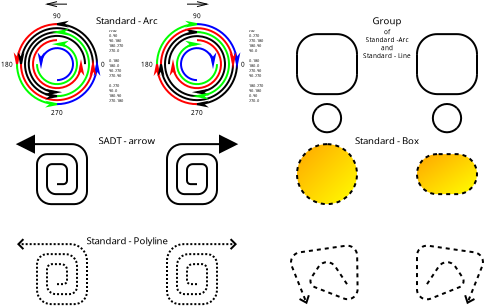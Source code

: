 <?xml version="1.0" encoding="UTF-8"?>
<dia:diagram xmlns:dia="http://www.lysator.liu.se/~alla/dia/">
  <dia:layer name="Arcs" visible="true" connectable="true">
    <dia:object type="Standard - Line" version="0" id="O0">
      <dia:attribute name="obj_pos">
        <dia:point val="3.5,1"/>
      </dia:attribute>
      <dia:attribute name="obj_bb">
        <dia:rectangle val="2.397,0.843;3.525,1.157"/>
      </dia:attribute>
      <dia:attribute name="conn_endpoints">
        <dia:point val="3.5,1"/>
        <dia:point val="2.5,1"/>
      </dia:attribute>
      <dia:attribute name="numcp">
        <dia:int val="1"/>
      </dia:attribute>
      <dia:attribute name="line_width">
        <dia:real val="0.05"/>
      </dia:attribute>
      <dia:attribute name="end_arrow">
        <dia:enum val="1"/>
      </dia:attribute>
      <dia:attribute name="end_arrow_length">
        <dia:real val="0.5"/>
      </dia:attribute>
      <dia:attribute name="end_arrow_width">
        <dia:real val="0.25"/>
      </dia:attribute>
    </dia:object>
    <dia:object type="Standard - Text" version="1" id="O1">
      <dia:attribute name="obj_pos">
        <dia:point val="5.2,4"/>
      </dia:attribute>
      <dia:attribute name="obj_bb">
        <dia:rectangle val="5.2,3.808;5.375,4.192"/>
      </dia:attribute>
      <dia:attribute name="text">
        <dia:composite type="text">
          <dia:attribute name="string">
            <dia:string>#0#</dia:string>
          </dia:attribute>
          <dia:attribute name="font">
            <dia:font family="sans" style="0" name="Helvetica"/>
          </dia:attribute>
          <dia:attribute name="height">
            <dia:real val="0.4"/>
          </dia:attribute>
          <dia:attribute name="pos">
            <dia:point val="5.2,4.128"/>
          </dia:attribute>
          <dia:attribute name="color">
            <dia:color val="#000000ff"/>
          </dia:attribute>
          <dia:attribute name="alignment">
            <dia:enum val="0"/>
          </dia:attribute>
        </dia:composite>
      </dia:attribute>
      <dia:attribute name="valign">
        <dia:enum val="2"/>
      </dia:attribute>
    </dia:object>
    <dia:object type="Standard - Text" version="1" id="O2">
      <dia:attribute name="obj_pos">
        <dia:point val="3,1.8"/>
      </dia:attribute>
      <dia:attribute name="obj_bb">
        <dia:rectangle val="2.825,1.415;3.175,1.8"/>
      </dia:attribute>
      <dia:attribute name="text">
        <dia:composite type="text">
          <dia:attribute name="string">
            <dia:string>#90#</dia:string>
          </dia:attribute>
          <dia:attribute name="font">
            <dia:font family="sans" style="0" name="Helvetica"/>
          </dia:attribute>
          <dia:attribute name="height">
            <dia:real val="0.4"/>
          </dia:attribute>
          <dia:attribute name="pos">
            <dia:point val="3,1.735"/>
          </dia:attribute>
          <dia:attribute name="color">
            <dia:color val="#000000ff"/>
          </dia:attribute>
          <dia:attribute name="alignment">
            <dia:enum val="1"/>
          </dia:attribute>
        </dia:composite>
      </dia:attribute>
      <dia:attribute name="valign">
        <dia:enum val="1"/>
      </dia:attribute>
    </dia:object>
    <dia:object type="Standard - Text" version="1" id="O3">
      <dia:attribute name="obj_pos">
        <dia:point val="0.8,4"/>
      </dia:attribute>
      <dia:attribute name="obj_bb">
        <dia:rectangle val="0.275,3.808;0.8,4.192"/>
      </dia:attribute>
      <dia:attribute name="text">
        <dia:composite type="text">
          <dia:attribute name="string">
            <dia:string>#180#</dia:string>
          </dia:attribute>
          <dia:attribute name="font">
            <dia:font family="sans" style="0" name="Helvetica"/>
          </dia:attribute>
          <dia:attribute name="height">
            <dia:real val="0.4"/>
          </dia:attribute>
          <dia:attribute name="pos">
            <dia:point val="0.8,4.128"/>
          </dia:attribute>
          <dia:attribute name="color">
            <dia:color val="#000000ff"/>
          </dia:attribute>
          <dia:attribute name="alignment">
            <dia:enum val="2"/>
          </dia:attribute>
        </dia:composite>
      </dia:attribute>
      <dia:attribute name="valign">
        <dia:enum val="2"/>
      </dia:attribute>
    </dia:object>
    <dia:object type="Standard - Text" version="1" id="O4">
      <dia:attribute name="obj_pos">
        <dia:point val="3,6.2"/>
      </dia:attribute>
      <dia:attribute name="obj_bb">
        <dia:rectangle val="2.737,6.2;3.263,6.585"/>
      </dia:attribute>
      <dia:attribute name="text">
        <dia:composite type="text">
          <dia:attribute name="string">
            <dia:string>#270#</dia:string>
          </dia:attribute>
          <dia:attribute name="font">
            <dia:font family="sans" style="0" name="Helvetica"/>
          </dia:attribute>
          <dia:attribute name="height">
            <dia:real val="0.4"/>
          </dia:attribute>
          <dia:attribute name="pos">
            <dia:point val="3,6.52"/>
          </dia:attribute>
          <dia:attribute name="color">
            <dia:color val="#000000ff"/>
          </dia:attribute>
          <dia:attribute name="alignment">
            <dia:enum val="1"/>
          </dia:attribute>
        </dia:composite>
      </dia:attribute>
      <dia:attribute name="valign">
        <dia:enum val="0"/>
      </dia:attribute>
    </dia:object>
    <dia:object type="Standard - Line" version="0" id="O5">
      <dia:attribute name="obj_pos">
        <dia:point val="9.5,1"/>
      </dia:attribute>
      <dia:attribute name="obj_bb">
        <dia:rectangle val="9.475,0.843;10.603,1.157"/>
      </dia:attribute>
      <dia:attribute name="conn_endpoints">
        <dia:point val="9.5,1"/>
        <dia:point val="10.5,1"/>
      </dia:attribute>
      <dia:attribute name="numcp">
        <dia:int val="1"/>
      </dia:attribute>
      <dia:attribute name="line_width">
        <dia:real val="0.05"/>
      </dia:attribute>
      <dia:attribute name="end_arrow">
        <dia:enum val="1"/>
      </dia:attribute>
      <dia:attribute name="end_arrow_length">
        <dia:real val="0.5"/>
      </dia:attribute>
      <dia:attribute name="end_arrow_width">
        <dia:real val="0.25"/>
      </dia:attribute>
    </dia:object>
    <dia:object type="Standard - Text" version="1" id="O6">
      <dia:attribute name="obj_pos">
        <dia:point val="12.2,4"/>
      </dia:attribute>
      <dia:attribute name="obj_bb">
        <dia:rectangle val="12.2,3.808;12.375,4.192"/>
      </dia:attribute>
      <dia:attribute name="text">
        <dia:composite type="text">
          <dia:attribute name="string">
            <dia:string>#0#</dia:string>
          </dia:attribute>
          <dia:attribute name="font">
            <dia:font family="sans" style="0" name="Helvetica"/>
          </dia:attribute>
          <dia:attribute name="height">
            <dia:real val="0.4"/>
          </dia:attribute>
          <dia:attribute name="pos">
            <dia:point val="12.2,4.128"/>
          </dia:attribute>
          <dia:attribute name="color">
            <dia:color val="#000000ff"/>
          </dia:attribute>
          <dia:attribute name="alignment">
            <dia:enum val="0"/>
          </dia:attribute>
        </dia:composite>
      </dia:attribute>
      <dia:attribute name="valign">
        <dia:enum val="2"/>
      </dia:attribute>
    </dia:object>
    <dia:object type="Standard - Text" version="1" id="O7">
      <dia:attribute name="obj_pos">
        <dia:point val="10,1.8"/>
      </dia:attribute>
      <dia:attribute name="obj_bb">
        <dia:rectangle val="9.825,1.415;10.175,1.8"/>
      </dia:attribute>
      <dia:attribute name="text">
        <dia:composite type="text">
          <dia:attribute name="string">
            <dia:string>#90#</dia:string>
          </dia:attribute>
          <dia:attribute name="font">
            <dia:font family="sans" style="0" name="Helvetica"/>
          </dia:attribute>
          <dia:attribute name="height">
            <dia:real val="0.4"/>
          </dia:attribute>
          <dia:attribute name="pos">
            <dia:point val="10,1.735"/>
          </dia:attribute>
          <dia:attribute name="color">
            <dia:color val="#000000ff"/>
          </dia:attribute>
          <dia:attribute name="alignment">
            <dia:enum val="1"/>
          </dia:attribute>
        </dia:composite>
      </dia:attribute>
      <dia:attribute name="valign">
        <dia:enum val="1"/>
      </dia:attribute>
    </dia:object>
    <dia:object type="Standard - Text" version="1" id="O8">
      <dia:attribute name="obj_pos">
        <dia:point val="7.8,4"/>
      </dia:attribute>
      <dia:attribute name="obj_bb">
        <dia:rectangle val="7.275,3.808;7.8,4.192"/>
      </dia:attribute>
      <dia:attribute name="text">
        <dia:composite type="text">
          <dia:attribute name="string">
            <dia:string>#180#</dia:string>
          </dia:attribute>
          <dia:attribute name="font">
            <dia:font family="sans" style="0" name="Helvetica"/>
          </dia:attribute>
          <dia:attribute name="height">
            <dia:real val="0.4"/>
          </dia:attribute>
          <dia:attribute name="pos">
            <dia:point val="7.8,4.128"/>
          </dia:attribute>
          <dia:attribute name="color">
            <dia:color val="#000000ff"/>
          </dia:attribute>
          <dia:attribute name="alignment">
            <dia:enum val="2"/>
          </dia:attribute>
        </dia:composite>
      </dia:attribute>
      <dia:attribute name="valign">
        <dia:enum val="2"/>
      </dia:attribute>
    </dia:object>
    <dia:object type="Standard - Text" version="1" id="O9">
      <dia:attribute name="obj_pos">
        <dia:point val="10,6.2"/>
      </dia:attribute>
      <dia:attribute name="obj_bb">
        <dia:rectangle val="9.738,6.2;10.262,6.585"/>
      </dia:attribute>
      <dia:attribute name="text">
        <dia:composite type="text">
          <dia:attribute name="string">
            <dia:string>#270#</dia:string>
          </dia:attribute>
          <dia:attribute name="font">
            <dia:font family="sans" style="0" name="Helvetica"/>
          </dia:attribute>
          <dia:attribute name="height">
            <dia:real val="0.4"/>
          </dia:attribute>
          <dia:attribute name="pos">
            <dia:point val="10,6.52"/>
          </dia:attribute>
          <dia:attribute name="color">
            <dia:color val="#000000ff"/>
          </dia:attribute>
          <dia:attribute name="alignment">
            <dia:enum val="1"/>
          </dia:attribute>
        </dia:composite>
      </dia:attribute>
      <dia:attribute name="valign">
        <dia:enum val="0"/>
      </dia:attribute>
    </dia:object>
    <dia:object type="Standard - Text" version="1" id="O10">
      <dia:attribute name="obj_pos">
        <dia:point val="6.5,8"/>
      </dia:attribute>
      <dia:attribute name="obj_bb">
        <dia:rectangle val="5.075,7.52;7.925,8.1"/>
      </dia:attribute>
      <dia:attribute name="text">
        <dia:composite type="text">
          <dia:attribute name="string">
            <dia:string>#SADT - arrow#</dia:string>
          </dia:attribute>
          <dia:attribute name="font">
            <dia:font family="sans" style="0" name="Helvetica"/>
          </dia:attribute>
          <dia:attribute name="height">
            <dia:real val="0.6"/>
          </dia:attribute>
          <dia:attribute name="pos">
            <dia:point val="6.5,8"/>
          </dia:attribute>
          <dia:attribute name="color">
            <dia:color val="#000000ff"/>
          </dia:attribute>
          <dia:attribute name="alignment">
            <dia:enum val="1"/>
          </dia:attribute>
        </dia:composite>
      </dia:attribute>
      <dia:attribute name="valign">
        <dia:enum val="3"/>
      </dia:attribute>
    </dia:object>
    <dia:object type="Standard - Text" version="1" id="O11">
      <dia:attribute name="obj_pos">
        <dia:point val="6.5,13"/>
      </dia:attribute>
      <dia:attribute name="obj_bb">
        <dia:rectangle val="4.504,12.52;8.496,13.1"/>
      </dia:attribute>
      <dia:attribute name="text">
        <dia:composite type="text">
          <dia:attribute name="string">
            <dia:string>#Standard - Polyline#</dia:string>
          </dia:attribute>
          <dia:attribute name="font">
            <dia:font family="sans" style="0" name="Helvetica"/>
          </dia:attribute>
          <dia:attribute name="height">
            <dia:real val="0.6"/>
          </dia:attribute>
          <dia:attribute name="pos">
            <dia:point val="6.5,13"/>
          </dia:attribute>
          <dia:attribute name="color">
            <dia:color val="#000000ff"/>
          </dia:attribute>
          <dia:attribute name="alignment">
            <dia:enum val="1"/>
          </dia:attribute>
        </dia:composite>
      </dia:attribute>
      <dia:attribute name="valign">
        <dia:enum val="3"/>
      </dia:attribute>
    </dia:object>
    <dia:object type="Standard - Text" version="1" id="O12">
      <dia:attribute name="obj_pos">
        <dia:point val="6.5,2"/>
      </dia:attribute>
      <dia:attribute name="obj_bb">
        <dia:rectangle val="4.97,1.52;8.03,2.1"/>
      </dia:attribute>
      <dia:attribute name="text">
        <dia:composite type="text">
          <dia:attribute name="string">
            <dia:string>#Standard - Arc#</dia:string>
          </dia:attribute>
          <dia:attribute name="font">
            <dia:font family="sans" style="0" name="Helvetica"/>
          </dia:attribute>
          <dia:attribute name="height">
            <dia:real val="0.6"/>
          </dia:attribute>
          <dia:attribute name="pos">
            <dia:point val="6.5,2"/>
          </dia:attribute>
          <dia:attribute name="color">
            <dia:color val="#000000ff"/>
          </dia:attribute>
          <dia:attribute name="alignment">
            <dia:enum val="1"/>
          </dia:attribute>
        </dia:composite>
      </dia:attribute>
      <dia:attribute name="valign">
        <dia:enum val="3"/>
      </dia:attribute>
    </dia:object>
    <dia:object type="Standard - Text" version="1" id="O13">
      <dia:attribute name="obj_pos">
        <dia:point val="19.5,8"/>
      </dia:attribute>
      <dia:attribute name="obj_bb">
        <dia:rectangle val="17.92,7.52;21.08,8.1"/>
      </dia:attribute>
      <dia:attribute name="text">
        <dia:composite type="text">
          <dia:attribute name="string">
            <dia:string>#Standard - Box#</dia:string>
          </dia:attribute>
          <dia:attribute name="font">
            <dia:font family="sans" style="0" name="Helvetica"/>
          </dia:attribute>
          <dia:attribute name="height">
            <dia:real val="0.6"/>
          </dia:attribute>
          <dia:attribute name="pos">
            <dia:point val="19.5,8"/>
          </dia:attribute>
          <dia:attribute name="color">
            <dia:color val="#000000ff"/>
          </dia:attribute>
          <dia:attribute name="alignment">
            <dia:enum val="1"/>
          </dia:attribute>
        </dia:composite>
      </dia:attribute>
      <dia:attribute name="valign">
        <dia:enum val="3"/>
      </dia:attribute>
    </dia:object>
    <dia:object type="Standard - Text" version="1" id="O14">
      <dia:attribute name="obj_pos">
        <dia:point val="5.6,2.4"/>
      </dia:attribute>
      <dia:attribute name="obj_bb">
        <dia:rectangle val="5.6,2.2;6.38,5.942"/>
      </dia:attribute>
      <dia:attribute name="text">
        <dia:composite type="text">
          <dia:attribute name="string">
            <dia:string>#ccw:
0..90
90..180
180..270
270..0

0..180
180..0
90..270
270..90

0..270
90..0
180..90
270..180#</dia:string>
          </dia:attribute>
          <dia:attribute name="font">
            <dia:font family="sans" style="0" name="Helvetica"/>
          </dia:attribute>
          <dia:attribute name="height">
            <dia:real val="0.25"/>
          </dia:attribute>
          <dia:attribute name="pos">
            <dia:point val="5.6,2.4"/>
          </dia:attribute>
          <dia:attribute name="color">
            <dia:color val="#000000ff"/>
          </dia:attribute>
          <dia:attribute name="alignment">
            <dia:enum val="0"/>
          </dia:attribute>
        </dia:composite>
      </dia:attribute>
      <dia:attribute name="valign">
        <dia:enum val="3"/>
      </dia:attribute>
    </dia:object>
    <dia:object type="Standard - Text" version="1" id="O15">
      <dia:attribute name="obj_pos">
        <dia:point val="12.6,2.4"/>
      </dia:attribute>
      <dia:attribute name="obj_bb">
        <dia:rectangle val="12.6,2.2;13.38,5.942"/>
      </dia:attribute>
      <dia:attribute name="text">
        <dia:composite type="text">
          <dia:attribute name="string">
            <dia:string>#cw:
0..270
270..180
180..90
90..0

0..180
180..0
270..90
90..270

180..270
90..180
0..90
270..0#</dia:string>
          </dia:attribute>
          <dia:attribute name="font">
            <dia:font family="sans" style="0" name="Helvetica"/>
          </dia:attribute>
          <dia:attribute name="height">
            <dia:real val="0.25"/>
          </dia:attribute>
          <dia:attribute name="pos">
            <dia:point val="12.6,2.4"/>
          </dia:attribute>
          <dia:attribute name="color">
            <dia:color val="#000000ff"/>
          </dia:attribute>
          <dia:attribute name="alignment">
            <dia:enum val="0"/>
          </dia:attribute>
        </dia:composite>
      </dia:attribute>
      <dia:attribute name="valign">
        <dia:enum val="3"/>
      </dia:attribute>
    </dia:object>
    <dia:object type="Standard - Text" version="1" id="O16">
      <dia:attribute name="obj_pos">
        <dia:point val="19.5,2"/>
      </dia:attribute>
      <dia:attribute name="obj_bb">
        <dia:rectangle val="18.858,1.52;20.142,2.1"/>
      </dia:attribute>
      <dia:attribute name="text">
        <dia:composite type="text">
          <dia:attribute name="string">
            <dia:string>#Group#</dia:string>
          </dia:attribute>
          <dia:attribute name="font">
            <dia:font family="sans" style="0" name="Helvetica"/>
          </dia:attribute>
          <dia:attribute name="height">
            <dia:real val="0.6"/>
          </dia:attribute>
          <dia:attribute name="pos">
            <dia:point val="19.5,2"/>
          </dia:attribute>
          <dia:attribute name="color">
            <dia:color val="#000000ff"/>
          </dia:attribute>
          <dia:attribute name="alignment">
            <dia:enum val="1"/>
          </dia:attribute>
        </dia:composite>
      </dia:attribute>
      <dia:attribute name="valign">
        <dia:enum val="3"/>
      </dia:attribute>
    </dia:object>
    <dia:object type="Standard - Text" version="1" id="O17">
      <dia:attribute name="obj_pos">
        <dia:point val="19.5,2.5"/>
      </dia:attribute>
      <dia:attribute name="obj_bb">
        <dia:rectangle val="18.419,2.18;20.581,3.765"/>
      </dia:attribute>
      <dia:attribute name="text">
        <dia:composite type="text">
          <dia:attribute name="string">
            <dia:string>#of
Standard -Arc
and
Standard - Line#</dia:string>
          </dia:attribute>
          <dia:attribute name="font">
            <dia:font family="sans" style="0" name="Helvetica"/>
          </dia:attribute>
          <dia:attribute name="height">
            <dia:real val="0.4"/>
          </dia:attribute>
          <dia:attribute name="pos">
            <dia:point val="19.5,2.5"/>
          </dia:attribute>
          <dia:attribute name="color">
            <dia:color val="#000000ff"/>
          </dia:attribute>
          <dia:attribute name="alignment">
            <dia:enum val="1"/>
          </dia:attribute>
        </dia:composite>
      </dia:attribute>
      <dia:attribute name="valign">
        <dia:enum val="3"/>
      </dia:attribute>
    </dia:object>
  </dia:layer>
  <dia:layer name="clockwise" visible="true" connectable="true">
    <dia:object type="Standard - Arc" version="0" id="O18">
      <dia:attribute name="obj_pos">
        <dia:point val="12,4"/>
      </dia:attribute>
      <dia:attribute name="obj_bb">
        <dia:rectangle val="9.745,3.929;12.071,6.169"/>
      </dia:attribute>
      <dia:attribute name="conn_endpoints">
        <dia:point val="12,4"/>
        <dia:point val="10,6"/>
      </dia:attribute>
      <dia:attribute name="curve_distance">
        <dia:real val="-0.586"/>
      </dia:attribute>
      <dia:attribute name="end_arrow">
        <dia:enum val="22"/>
      </dia:attribute>
      <dia:attribute name="end_arrow_length">
        <dia:real val="0.4"/>
      </dia:attribute>
      <dia:attribute name="end_arrow_width">
        <dia:real val="0.16"/>
      </dia:attribute>
    </dia:object>
    <dia:object type="Standard - Arc" version="0" id="O19">
      <dia:attribute name="obj_pos">
        <dia:point val="10,6"/>
      </dia:attribute>
      <dia:attribute name="obj_bb">
        <dia:rectangle val="7.831,3.745;10.071,6.071"/>
      </dia:attribute>
      <dia:attribute name="conn_endpoints">
        <dia:point val="10,6"/>
        <dia:point val="8,4"/>
      </dia:attribute>
      <dia:attribute name="arc_color">
        <dia:color val="#ff0000ff"/>
      </dia:attribute>
      <dia:attribute name="curve_distance">
        <dia:real val="-0.586"/>
      </dia:attribute>
      <dia:attribute name="end_arrow">
        <dia:enum val="22"/>
      </dia:attribute>
      <dia:attribute name="end_arrow_length">
        <dia:real val="0.4"/>
      </dia:attribute>
      <dia:attribute name="end_arrow_width">
        <dia:real val="0.16"/>
      </dia:attribute>
    </dia:object>
    <dia:object type="Standard - Arc" version="0" id="O20">
      <dia:attribute name="obj_pos">
        <dia:point val="8,4"/>
      </dia:attribute>
      <dia:attribute name="obj_bb">
        <dia:rectangle val="7.929,1.831;10.255,4.071"/>
      </dia:attribute>
      <dia:attribute name="conn_endpoints">
        <dia:point val="8,4"/>
        <dia:point val="10,2"/>
      </dia:attribute>
      <dia:attribute name="arc_color">
        <dia:color val="#00ff00ff"/>
      </dia:attribute>
      <dia:attribute name="curve_distance">
        <dia:real val="-0.586"/>
      </dia:attribute>
      <dia:attribute name="end_arrow">
        <dia:enum val="22"/>
      </dia:attribute>
      <dia:attribute name="end_arrow_length">
        <dia:real val="0.4"/>
      </dia:attribute>
      <dia:attribute name="end_arrow_width">
        <dia:real val="0.16"/>
      </dia:attribute>
    </dia:object>
    <dia:object type="Standard - Arc" version="0" id="O21">
      <dia:attribute name="obj_pos">
        <dia:point val="10,2"/>
      </dia:attribute>
      <dia:attribute name="obj_bb">
        <dia:rectangle val="9.929,1.929;12.169,4.255"/>
      </dia:attribute>
      <dia:attribute name="conn_endpoints">
        <dia:point val="10,2"/>
        <dia:point val="12,4"/>
      </dia:attribute>
      <dia:attribute name="arc_color">
        <dia:color val="#0000ffff"/>
      </dia:attribute>
      <dia:attribute name="curve_distance">
        <dia:real val="-0.586"/>
      </dia:attribute>
      <dia:attribute name="end_arrow">
        <dia:enum val="22"/>
      </dia:attribute>
      <dia:attribute name="end_arrow_length">
        <dia:real val="0.4"/>
      </dia:attribute>
      <dia:attribute name="end_arrow_width">
        <dia:real val="0.16"/>
      </dia:attribute>
    </dia:object>
    <dia:object type="Standard - Arc" version="0" id="O22">
      <dia:attribute name="obj_pos">
        <dia:point val="11.8,4"/>
      </dia:attribute>
      <dia:attribute name="obj_bb">
        <dia:rectangle val="8.031,3.745;11.85,5.85"/>
      </dia:attribute>
      <dia:attribute name="conn_endpoints">
        <dia:point val="11.8,4"/>
        <dia:point val="8.2,4"/>
      </dia:attribute>
      <dia:attribute name="curve_distance">
        <dia:real val="-1.8"/>
      </dia:attribute>
      <dia:attribute name="end_arrow">
        <dia:enum val="22"/>
      </dia:attribute>
      <dia:attribute name="end_arrow_length">
        <dia:real val="0.4"/>
      </dia:attribute>
      <dia:attribute name="end_arrow_width">
        <dia:real val="0.16"/>
      </dia:attribute>
    </dia:object>
    <dia:object type="Standard - Arc" version="0" id="O23">
      <dia:attribute name="obj_pos">
        <dia:point val="10,5.6"/>
      </dia:attribute>
      <dia:attribute name="obj_bb">
        <dia:rectangle val="8.35,2.231;10.255,5.65"/>
      </dia:attribute>
      <dia:attribute name="conn_endpoints">
        <dia:point val="10,5.6"/>
        <dia:point val="10,2.4"/>
      </dia:attribute>
      <dia:attribute name="curve_distance">
        <dia:real val="-1.6"/>
      </dia:attribute>
      <dia:attribute name="end_arrow">
        <dia:enum val="22"/>
      </dia:attribute>
      <dia:attribute name="end_arrow_length">
        <dia:real val="0.4"/>
      </dia:attribute>
      <dia:attribute name="end_arrow_width">
        <dia:real val="0.16"/>
      </dia:attribute>
    </dia:object>
    <dia:object type="Standard - Arc" version="0" id="O24">
      <dia:attribute name="obj_pos">
        <dia:point val="8.6,4"/>
      </dia:attribute>
      <dia:attribute name="obj_bb">
        <dia:rectangle val="8.529,2.55;11.45,5.569"/>
      </dia:attribute>
      <dia:attribute name="conn_endpoints">
        <dia:point val="8.6,4"/>
        <dia:point val="10,5.4"/>
      </dia:attribute>
      <dia:attribute name="curve_distance">
        <dia:real val="-2.39"/>
      </dia:attribute>
      <dia:attribute name="end_arrow">
        <dia:enum val="22"/>
      </dia:attribute>
      <dia:attribute name="end_arrow_length">
        <dia:real val="0.4"/>
      </dia:attribute>
      <dia:attribute name="end_arrow_width">
        <dia:real val="0.16"/>
      </dia:attribute>
    </dia:object>
    <dia:object type="Standard - Arc" version="0" id="O25">
      <dia:attribute name="obj_pos">
        <dia:point val="10,2.8"/>
      </dia:attribute>
      <dia:attribute name="obj_bb">
        <dia:rectangle val="8.631,2.729;11.25,5.25"/>
      </dia:attribute>
      <dia:attribute name="conn_endpoints">
        <dia:point val="10,2.8"/>
        <dia:point val="8.8,4"/>
      </dia:attribute>
      <dia:attribute name="arc_color">
        <dia:color val="#ff0000ff"/>
      </dia:attribute>
      <dia:attribute name="curve_distance">
        <dia:real val="-2.049"/>
      </dia:attribute>
      <dia:attribute name="end_arrow">
        <dia:enum val="22"/>
      </dia:attribute>
      <dia:attribute name="end_arrow_length">
        <dia:real val="0.4"/>
      </dia:attribute>
      <dia:attribute name="end_arrow_width">
        <dia:real val="0.16"/>
      </dia:attribute>
    </dia:object>
    <dia:object type="Standard - Arc" version="0" id="O26">
      <dia:attribute name="obj_pos">
        <dia:point val="10,2.4"/>
      </dia:attribute>
      <dia:attribute name="obj_bb">
        <dia:rectangle val="9.745,2.35;11.65,5.769"/>
      </dia:attribute>
      <dia:attribute name="conn_endpoints">
        <dia:point val="10,2.4"/>
        <dia:point val="10,5.6"/>
      </dia:attribute>
      <dia:attribute name="arc_color">
        <dia:color val="#00ff00ff"/>
      </dia:attribute>
      <dia:attribute name="curve_distance">
        <dia:real val="-1.6"/>
      </dia:attribute>
      <dia:attribute name="end_arrow">
        <dia:enum val="22"/>
      </dia:attribute>
      <dia:attribute name="end_arrow_length">
        <dia:real val="0.4"/>
      </dia:attribute>
      <dia:attribute name="end_arrow_width">
        <dia:real val="0.16"/>
      </dia:attribute>
    </dia:object>
    <dia:object type="Standard - Arc" version="0" id="O27">
      <dia:attribute name="obj_pos">
        <dia:point val="8.2,4"/>
      </dia:attribute>
      <dia:attribute name="obj_bb">
        <dia:rectangle val="8.15,2.15;11.969,4.255"/>
      </dia:attribute>
      <dia:attribute name="conn_endpoints">
        <dia:point val="8.2,4"/>
        <dia:point val="11.8,4"/>
      </dia:attribute>
      <dia:attribute name="arc_color">
        <dia:color val="#ff0000ff"/>
      </dia:attribute>
      <dia:attribute name="curve_distance">
        <dia:real val="-1.8"/>
      </dia:attribute>
      <dia:attribute name="end_arrow">
        <dia:enum val="22"/>
      </dia:attribute>
      <dia:attribute name="end_arrow_length">
        <dia:real val="0.4"/>
      </dia:attribute>
      <dia:attribute name="end_arrow_width">
        <dia:real val="0.16"/>
      </dia:attribute>
    </dia:object>
    <dia:object type="Standard - Arc" version="0" id="O28">
      <dia:attribute name="obj_pos">
        <dia:point val="11,4"/>
      </dia:attribute>
      <dia:attribute name="obj_bb">
        <dia:rectangle val="8.95,2.831;11.071,5.05"/>
      </dia:attribute>
      <dia:attribute name="conn_endpoints">
        <dia:point val="11,4"/>
        <dia:point val="10,3"/>
      </dia:attribute>
      <dia:attribute name="arc_color">
        <dia:color val="#00ff00ff"/>
      </dia:attribute>
      <dia:attribute name="curve_distance">
        <dia:real val="-1.707"/>
      </dia:attribute>
      <dia:attribute name="end_arrow">
        <dia:enum val="22"/>
      </dia:attribute>
      <dia:attribute name="end_arrow_length">
        <dia:real val="0.4"/>
      </dia:attribute>
      <dia:attribute name="end_arrow_width">
        <dia:real val="0.16"/>
      </dia:attribute>
    </dia:object>
    <dia:object type="Standard - Arc" version="0" id="O29">
      <dia:attribute name="obj_pos">
        <dia:point val="10,4.8"/>
      </dia:attribute>
      <dia:attribute name="obj_bb">
        <dia:rectangle val="9.15,3.15;10.969,4.871"/>
      </dia:attribute>
      <dia:attribute name="conn_endpoints">
        <dia:point val="10,4.8"/>
        <dia:point val="10.8,4"/>
      </dia:attribute>
      <dia:attribute name="arc_color">
        <dia:color val="#0000ffff"/>
      </dia:attribute>
      <dia:attribute name="curve_distance">
        <dia:real val="-1.366"/>
      </dia:attribute>
      <dia:attribute name="end_arrow">
        <dia:enum val="22"/>
      </dia:attribute>
      <dia:attribute name="end_arrow_length">
        <dia:real val="0.4"/>
      </dia:attribute>
      <dia:attribute name="end_arrow_width">
        <dia:real val="0.16"/>
      </dia:attribute>
    </dia:object>
    <dia:object type="SADT - arrow" version="1" id="O30">
      <dia:attribute name="obj_pos">
        <dia:point val="10,10"/>
      </dia:attribute>
      <dia:attribute name="obj_bb">
        <dia:rectangle val="8.45,7.6;12.8,11.05"/>
      </dia:attribute>
      <dia:attribute name="meta">
        <dia:composite type="dict"/>
      </dia:attribute>
      <dia:attribute name="orth_points">
        <dia:point val="10,10"/>
        <dia:point val="9.5,10"/>
        <dia:point val="9.5,9"/>
        <dia:point val="10.5,9"/>
        <dia:point val="10.5,10.5"/>
        <dia:point val="9,10.5"/>
        <dia:point val="9,8.5"/>
        <dia:point val="11,8.5"/>
        <dia:point val="11,11"/>
        <dia:point val="8.5,11"/>
        <dia:point val="8.5,8"/>
        <dia:point val="12,8"/>
      </dia:attribute>
      <dia:attribute name="orth_orient">
        <dia:enum val="0"/>
        <dia:enum val="1"/>
        <dia:enum val="0"/>
        <dia:enum val="1"/>
        <dia:enum val="0"/>
        <dia:enum val="1"/>
        <dia:enum val="0"/>
        <dia:enum val="1"/>
        <dia:enum val="0"/>
        <dia:enum val="1"/>
        <dia:enum val="0"/>
      </dia:attribute>
      <dia:attribute name="orth_autoroute">
        <dia:boolean val="false"/>
      </dia:attribute>
      <dia:attribute name="arrow_style">
        <dia:enum val="0"/>
      </dia:attribute>
      <dia:attribute name="autogray">
        <dia:boolean val="true"/>
      </dia:attribute>
      <dia:attribute name="line_colour">
        <dia:color val="#000000ff"/>
      </dia:attribute>
    </dia:object>
    <dia:object type="Standard - PolyLine" version="0" id="O31">
      <dia:attribute name="obj_pos">
        <dia:point val="10,15"/>
      </dia:attribute>
      <dia:attribute name="obj_bb">
        <dia:rectangle val="8.45,12.629;12.05,16.05"/>
      </dia:attribute>
      <dia:attribute name="poly_points">
        <dia:point val="10,15"/>
        <dia:point val="9.5,15"/>
        <dia:point val="9.5,14"/>
        <dia:point val="10.5,14"/>
        <dia:point val="10.5,15.5"/>
        <dia:point val="9,15.5"/>
        <dia:point val="9,13.5"/>
        <dia:point val="11,13.5"/>
        <dia:point val="11,16"/>
        <dia:point val="8.5,16"/>
        <dia:point val="8.5,13"/>
        <dia:point val="12,13"/>
      </dia:attribute>
      <dia:attribute name="line_style">
        <dia:enum val="4"/>
      </dia:attribute>
      <dia:attribute name="dashlength">
        <dia:real val="1.0"/>
      </dia:attribute>
      <dia:attribute name="end_arrow">
        <dia:enum val="1"/>
      </dia:attribute>
      <dia:attribute name="end_arrow_length">
        <dia:real val="0.25"/>
      </dia:attribute>
      <dia:attribute name="end_arrow_width">
        <dia:real val="0.5"/>
      </dia:attribute>
      <dia:attribute name="corner_radius">
        <dia:real val="1"/>
      </dia:attribute>
    </dia:object>
    <dia:object type="Standard - PolyLine" version="0" id="O32">
      <dia:attribute name="obj_pos">
        <dia:point val="21.5,15"/>
      </dia:attribute>
      <dia:attribute name="obj_bb">
        <dia:rectangle val="20.95,12.942;24.57,16.074"/>
      </dia:attribute>
      <dia:attribute name="poly_points">
        <dia:point val="21.5,15"/>
        <dia:point val="22.5,13.5"/>
        <dia:point val="23.5,15"/>
        <dia:point val="21,16"/>
        <dia:point val="21,13"/>
        <dia:point val="24.5,13.5"/>
        <dia:point val="23.5,16"/>
      </dia:attribute>
      <dia:attribute name="line_style">
        <dia:enum val="1"/>
      </dia:attribute>
      <dia:attribute name="dashlength">
        <dia:real val="0.2"/>
      </dia:attribute>
      <dia:attribute name="end_arrow">
        <dia:enum val="1"/>
      </dia:attribute>
      <dia:attribute name="end_arrow_length">
        <dia:real val="0.3"/>
      </dia:attribute>
      <dia:attribute name="end_arrow_width">
        <dia:real val="0.5"/>
      </dia:attribute>
      <dia:attribute name="corner_radius">
        <dia:real val="0.5"/>
      </dia:attribute>
    </dia:object>
    <dia:group>
      <dia:attribute name="meta">
        <dia:composite type="dict"/>
      </dia:attribute>
      <dia:attribute name="matrix"/>
      <dia:object type="Standard - Arc" version="0" id="O33">
        <dia:attribute name="obj_pos">
          <dia:point val="21,3.5"/>
        </dia:attribute>
        <dia:attribute name="obj_bb">
          <dia:rectangle val="20.929,2.429;22.071,3.571"/>
        </dia:attribute>
        <dia:attribute name="conn_endpoints">
          <dia:point val="21,3.5"/>
          <dia:point val="22,2.5"/>
        </dia:attribute>
        <dia:attribute name="curve_distance">
          <dia:real val="-0.293"/>
        </dia:attribute>
      </dia:object>
      <dia:object type="Standard - Line" version="0" id="O34">
        <dia:attribute name="obj_pos">
          <dia:point val="22,2.5"/>
        </dia:attribute>
        <dia:attribute name="obj_bb">
          <dia:rectangle val="21.95,2.45;23.05,2.55"/>
        </dia:attribute>
        <dia:attribute name="conn_endpoints">
          <dia:point val="22,2.5"/>
          <dia:point val="23,2.5"/>
        </dia:attribute>
        <dia:attribute name="numcp">
          <dia:int val="1"/>
        </dia:attribute>
      </dia:object>
      <dia:object type="Standard - Arc" version="0" id="O35">
        <dia:attribute name="obj_pos">
          <dia:point val="23,2.5"/>
        </dia:attribute>
        <dia:attribute name="obj_bb">
          <dia:rectangle val="22.929,2.429;24.071,3.571"/>
        </dia:attribute>
        <dia:attribute name="conn_endpoints">
          <dia:point val="23,2.5"/>
          <dia:point val="24,3.5"/>
        </dia:attribute>
        <dia:attribute name="curve_distance">
          <dia:real val="-0.293"/>
        </dia:attribute>
      </dia:object>
      <dia:object type="Standard - Line" version="0" id="O36">
        <dia:attribute name="obj_pos">
          <dia:point val="24,3.5"/>
        </dia:attribute>
        <dia:attribute name="obj_bb">
          <dia:rectangle val="23.95,3.45;24.05,4.55"/>
        </dia:attribute>
        <dia:attribute name="conn_endpoints">
          <dia:point val="24,3.5"/>
          <dia:point val="24,4.5"/>
        </dia:attribute>
        <dia:attribute name="numcp">
          <dia:int val="1"/>
        </dia:attribute>
      </dia:object>
      <dia:object type="Standard - Arc" version="0" id="O37">
        <dia:attribute name="obj_pos">
          <dia:point val="24,4.5"/>
        </dia:attribute>
        <dia:attribute name="obj_bb">
          <dia:rectangle val="22.929,4.429;24.071,5.571"/>
        </dia:attribute>
        <dia:attribute name="conn_endpoints">
          <dia:point val="24,4.5"/>
          <dia:point val="23,5.5"/>
        </dia:attribute>
        <dia:attribute name="curve_distance">
          <dia:real val="-0.293"/>
        </dia:attribute>
      </dia:object>
      <dia:object type="Standard - Line" version="0" id="O38">
        <dia:attribute name="obj_pos">
          <dia:point val="23,5.5"/>
        </dia:attribute>
        <dia:attribute name="obj_bb">
          <dia:rectangle val="21.95,5.45;23.05,5.55"/>
        </dia:attribute>
        <dia:attribute name="conn_endpoints">
          <dia:point val="23,5.5"/>
          <dia:point val="22,5.5"/>
        </dia:attribute>
        <dia:attribute name="numcp">
          <dia:int val="1"/>
        </dia:attribute>
      </dia:object>
      <dia:object type="Standard - Arc" version="0" id="O39">
        <dia:attribute name="obj_pos">
          <dia:point val="22,5.5"/>
        </dia:attribute>
        <dia:attribute name="obj_bb">
          <dia:rectangle val="20.929,4.429;22.071,5.571"/>
        </dia:attribute>
        <dia:attribute name="conn_endpoints">
          <dia:point val="22,5.5"/>
          <dia:point val="21,4.5"/>
        </dia:attribute>
        <dia:attribute name="curve_distance">
          <dia:real val="-0.283"/>
        </dia:attribute>
      </dia:object>
      <dia:object type="Standard - Line" version="0" id="O40">
        <dia:attribute name="obj_pos">
          <dia:point val="21,4.5"/>
        </dia:attribute>
        <dia:attribute name="obj_bb">
          <dia:rectangle val="20.95,3.45;21.05,4.55"/>
        </dia:attribute>
        <dia:attribute name="conn_endpoints">
          <dia:point val="21,4.5"/>
          <dia:point val="21,3.5"/>
        </dia:attribute>
        <dia:attribute name="numcp">
          <dia:int val="1"/>
        </dia:attribute>
      </dia:object>
    </dia:group>
    <dia:group>
      <dia:attribute name="meta">
        <dia:composite type="dict"/>
      </dia:attribute>
      <dia:attribute name="matrix"/>
      <dia:object type="Standard - Arc" version="0" id="O41">
        <dia:attribute name="obj_pos">
          <dia:point val="22,6.2"/>
        </dia:attribute>
        <dia:attribute name="obj_bb">
          <dia:rectangle val="21.95,5.943;23.05,6.25"/>
        </dia:attribute>
        <dia:attribute name="conn_endpoints">
          <dia:point val="22,6.2"/>
          <dia:point val="23,6.2"/>
        </dia:attribute>
        <dia:attribute name="curve_distance">
          <dia:real val="-0.207"/>
        </dia:attribute>
      </dia:object>
      <dia:object type="Standard - Arc" version="0" id="O42">
        <dia:attribute name="obj_pos">
          <dia:point val="23,6.2"/>
        </dia:attribute>
        <dia:attribute name="obj_bb">
          <dia:rectangle val="22.95,6.15;23.257,7.25"/>
        </dia:attribute>
        <dia:attribute name="conn_endpoints">
          <dia:point val="23,6.2"/>
          <dia:point val="23,7.2"/>
        </dia:attribute>
        <dia:attribute name="curve_distance">
          <dia:real val="-0.207"/>
        </dia:attribute>
      </dia:object>
      <dia:object type="Standard - Arc" version="0" id="O43">
        <dia:attribute name="obj_pos">
          <dia:point val="23,7.2"/>
        </dia:attribute>
        <dia:attribute name="obj_bb">
          <dia:rectangle val="21.95,7.15;23.05,7.457"/>
        </dia:attribute>
        <dia:attribute name="conn_endpoints">
          <dia:point val="23,7.2"/>
          <dia:point val="22,7.2"/>
        </dia:attribute>
        <dia:attribute name="curve_distance">
          <dia:real val="-0.207"/>
        </dia:attribute>
      </dia:object>
      <dia:object type="Standard - Arc" version="0" id="O44">
        <dia:attribute name="obj_pos">
          <dia:point val="22,7.2"/>
        </dia:attribute>
        <dia:attribute name="obj_bb">
          <dia:rectangle val="21.743,6.15;22.05,7.25"/>
        </dia:attribute>
        <dia:attribute name="conn_endpoints">
          <dia:point val="22,7.2"/>
          <dia:point val="22,6.2"/>
        </dia:attribute>
        <dia:attribute name="curve_distance">
          <dia:real val="-0.207"/>
        </dia:attribute>
      </dia:object>
    </dia:group>
  </dia:layer>
  <dia:layer name="counter-clockwise" visible="true" connectable="true" active="true">
    <dia:object type="Standard - Arc" version="0" id="O45">
      <dia:attribute name="obj_pos">
        <dia:point val="5,4"/>
      </dia:attribute>
      <dia:attribute name="obj_bb">
        <dia:rectangle val="2.745,1.831;5.071,4.071"/>
      </dia:attribute>
      <dia:attribute name="conn_endpoints">
        <dia:point val="5,4"/>
        <dia:point val="3,2"/>
      </dia:attribute>
      <dia:attribute name="curve_distance">
        <dia:real val="0.586"/>
      </dia:attribute>
      <dia:attribute name="end_arrow">
        <dia:enum val="22"/>
      </dia:attribute>
      <dia:attribute name="end_arrow_length">
        <dia:real val="0.4"/>
      </dia:attribute>
      <dia:attribute name="end_arrow_width">
        <dia:real val="0.16"/>
      </dia:attribute>
    </dia:object>
    <dia:object type="Standard - Arc" version="0" id="O46">
      <dia:attribute name="obj_pos">
        <dia:point val="3,2"/>
      </dia:attribute>
      <dia:attribute name="obj_bb">
        <dia:rectangle val="0.834,1.929;3.071,4.255"/>
      </dia:attribute>
      <dia:attribute name="conn_endpoints">
        <dia:point val="3,2"/>
        <dia:point val="1,4"/>
      </dia:attribute>
      <dia:attribute name="arc_color">
        <dia:color val="#ff0000ff"/>
      </dia:attribute>
      <dia:attribute name="curve_distance">
        <dia:real val="0.582"/>
      </dia:attribute>
      <dia:attribute name="end_arrow">
        <dia:enum val="22"/>
      </dia:attribute>
      <dia:attribute name="end_arrow_length">
        <dia:real val="0.4"/>
      </dia:attribute>
      <dia:attribute name="end_arrow_width">
        <dia:real val="0.16"/>
      </dia:attribute>
    </dia:object>
    <dia:object type="Standard - Arc" version="0" id="O47">
      <dia:attribute name="obj_pos">
        <dia:point val="1,4"/>
      </dia:attribute>
      <dia:attribute name="obj_bb">
        <dia:rectangle val="0.929,3.929;3.255,6.169"/>
      </dia:attribute>
      <dia:attribute name="conn_endpoints">
        <dia:point val="1,4"/>
        <dia:point val="3,6"/>
      </dia:attribute>
      <dia:attribute name="arc_color">
        <dia:color val="#00ff00ff"/>
      </dia:attribute>
      <dia:attribute name="curve_distance">
        <dia:real val="0.586"/>
      </dia:attribute>
      <dia:attribute name="end_arrow">
        <dia:enum val="22"/>
      </dia:attribute>
      <dia:attribute name="end_arrow_length">
        <dia:real val="0.4"/>
      </dia:attribute>
      <dia:attribute name="end_arrow_width">
        <dia:real val="0.16"/>
      </dia:attribute>
    </dia:object>
    <dia:object type="Standard - Arc" version="0" id="O48">
      <dia:attribute name="obj_pos">
        <dia:point val="3,6"/>
      </dia:attribute>
      <dia:attribute name="obj_bb">
        <dia:rectangle val="2.929,3.745;5.169,6.071"/>
      </dia:attribute>
      <dia:attribute name="conn_endpoints">
        <dia:point val="3,6"/>
        <dia:point val="5,4"/>
      </dia:attribute>
      <dia:attribute name="arc_color">
        <dia:color val="#0000ffff"/>
      </dia:attribute>
      <dia:attribute name="curve_distance">
        <dia:real val="0.586"/>
      </dia:attribute>
      <dia:attribute name="end_arrow">
        <dia:enum val="22"/>
      </dia:attribute>
      <dia:attribute name="end_arrow_length">
        <dia:real val="0.4"/>
      </dia:attribute>
      <dia:attribute name="end_arrow_width">
        <dia:real val="0.16"/>
      </dia:attribute>
    </dia:object>
    <dia:object type="Standard - Arc" version="0" id="O49">
      <dia:attribute name="obj_pos">
        <dia:point val="4.8,4"/>
      </dia:attribute>
      <dia:attribute name="obj_bb">
        <dia:rectangle val="1.031,2.15;4.85,4.255"/>
      </dia:attribute>
      <dia:attribute name="conn_endpoints">
        <dia:point val="4.8,4"/>
        <dia:point val="1.2,4"/>
      </dia:attribute>
      <dia:attribute name="curve_distance">
        <dia:real val="1.8"/>
      </dia:attribute>
      <dia:attribute name="end_arrow">
        <dia:enum val="22"/>
      </dia:attribute>
      <dia:attribute name="end_arrow_length">
        <dia:real val="0.4"/>
      </dia:attribute>
      <dia:attribute name="end_arrow_width">
        <dia:real val="0.16"/>
      </dia:attribute>
    </dia:object>
    <dia:object type="Standard - Arc" version="0" id="O50">
      <dia:attribute name="obj_pos">
        <dia:point val="1.2,4"/>
      </dia:attribute>
      <dia:attribute name="obj_bb">
        <dia:rectangle val="1.15,3.745;4.969,5.85"/>
      </dia:attribute>
      <dia:attribute name="conn_endpoints">
        <dia:point val="1.2,4"/>
        <dia:point val="4.8,4"/>
      </dia:attribute>
      <dia:attribute name="arc_color">
        <dia:color val="#ff0000ff"/>
      </dia:attribute>
      <dia:attribute name="curve_distance">
        <dia:real val="1.8"/>
      </dia:attribute>
      <dia:attribute name="end_arrow">
        <dia:enum val="22"/>
      </dia:attribute>
      <dia:attribute name="end_arrow_length">
        <dia:real val="0.4"/>
      </dia:attribute>
      <dia:attribute name="end_arrow_width">
        <dia:real val="0.16"/>
      </dia:attribute>
    </dia:object>
    <dia:object type="Standard - Arc" version="0" id="O51">
      <dia:attribute name="obj_pos">
        <dia:point val="3,2.4"/>
      </dia:attribute>
      <dia:attribute name="obj_bb">
        <dia:rectangle val="1.35,2.35;3.255,5.769"/>
      </dia:attribute>
      <dia:attribute name="conn_endpoints">
        <dia:point val="3,2.4"/>
        <dia:point val="3,5.6"/>
      </dia:attribute>
      <dia:attribute name="curve_distance">
        <dia:real val="1.6"/>
      </dia:attribute>
      <dia:attribute name="end_arrow">
        <dia:enum val="22"/>
      </dia:attribute>
      <dia:attribute name="end_arrow_length">
        <dia:real val="0.4"/>
      </dia:attribute>
      <dia:attribute name="end_arrow_width">
        <dia:real val="0.16"/>
      </dia:attribute>
    </dia:object>
    <dia:object type="Standard - Arc" version="0" id="O52">
      <dia:attribute name="obj_pos">
        <dia:point val="3,5.6"/>
      </dia:attribute>
      <dia:attribute name="obj_bb">
        <dia:rectangle val="2.745,2.231;4.65,5.65"/>
      </dia:attribute>
      <dia:attribute name="conn_endpoints">
        <dia:point val="3,5.6"/>
        <dia:point val="3,2.4"/>
      </dia:attribute>
      <dia:attribute name="arc_color">
        <dia:color val="#00ff00ff"/>
      </dia:attribute>
      <dia:attribute name="curve_distance">
        <dia:real val="1.6"/>
      </dia:attribute>
      <dia:attribute name="end_arrow">
        <dia:enum val="22"/>
      </dia:attribute>
      <dia:attribute name="end_arrow_length">
        <dia:real val="0.4"/>
      </dia:attribute>
      <dia:attribute name="end_arrow_width">
        <dia:real val="0.16"/>
      </dia:attribute>
    </dia:object>
    <dia:object type="Standard - Arc" version="0" id="O53">
      <dia:attribute name="obj_pos">
        <dia:point val="4.4,4"/>
      </dia:attribute>
      <dia:attribute name="obj_bb">
        <dia:rectangle val="1.538,2.538;4.471,5.572"/>
      </dia:attribute>
      <dia:attribute name="conn_endpoints">
        <dia:point val="4.4,4"/>
        <dia:point val="3,5.4"/>
      </dia:attribute>
      <dia:attribute name="curve_distance">
        <dia:real val="2.404"/>
      </dia:attribute>
      <dia:attribute name="end_arrow">
        <dia:enum val="22"/>
      </dia:attribute>
      <dia:attribute name="end_arrow_length">
        <dia:real val="0.4"/>
      </dia:attribute>
      <dia:attribute name="end_arrow_width">
        <dia:real val="0.16"/>
      </dia:attribute>
    </dia:object>
    <dia:object type="Standard - Arc" version="0" id="O54">
      <dia:attribute name="obj_pos">
        <dia:point val="3,2.8"/>
      </dia:attribute>
      <dia:attribute name="obj_bb">
        <dia:rectangle val="1.75,2.729;4.369,5.25"/>
      </dia:attribute>
      <dia:attribute name="conn_endpoints">
        <dia:point val="3,2.8"/>
        <dia:point val="4.2,4"/>
      </dia:attribute>
      <dia:attribute name="arc_color">
        <dia:color val="#ff0000ff"/>
      </dia:attribute>
      <dia:attribute name="curve_distance">
        <dia:real val="2.049"/>
      </dia:attribute>
      <dia:attribute name="end_arrow">
        <dia:enum val="22"/>
      </dia:attribute>
      <dia:attribute name="end_arrow_length">
        <dia:real val="0.4"/>
      </dia:attribute>
      <dia:attribute name="end_arrow_width">
        <dia:real val="0.16"/>
      </dia:attribute>
    </dia:object>
    <dia:object type="Standard - Arc" version="0" id="O55">
      <dia:attribute name="obj_pos">
        <dia:point val="2,4"/>
      </dia:attribute>
      <dia:attribute name="obj_bb">
        <dia:rectangle val="1.929,2.831;4.05,5.05"/>
      </dia:attribute>
      <dia:attribute name="conn_endpoints">
        <dia:point val="2,4"/>
        <dia:point val="3,3"/>
      </dia:attribute>
      <dia:attribute name="arc_color">
        <dia:color val="#00ff00ff"/>
      </dia:attribute>
      <dia:attribute name="curve_distance">
        <dia:real val="1.707"/>
      </dia:attribute>
      <dia:attribute name="end_arrow">
        <dia:enum val="22"/>
      </dia:attribute>
      <dia:attribute name="end_arrow_length">
        <dia:real val="0.4"/>
      </dia:attribute>
      <dia:attribute name="end_arrow_width">
        <dia:real val="0.16"/>
      </dia:attribute>
    </dia:object>
    <dia:object type="Standard - Arc" version="0" id="O56">
      <dia:attribute name="obj_pos">
        <dia:point val="3,4.8"/>
      </dia:attribute>
      <dia:attribute name="obj_bb">
        <dia:rectangle val="2.031,3.15;3.85,4.871"/>
      </dia:attribute>
      <dia:attribute name="conn_endpoints">
        <dia:point val="3,4.8"/>
        <dia:point val="2.2,4"/>
      </dia:attribute>
      <dia:attribute name="arc_color">
        <dia:color val="#0000ffff"/>
      </dia:attribute>
      <dia:attribute name="curve_distance">
        <dia:real val="1.366"/>
      </dia:attribute>
      <dia:attribute name="end_arrow">
        <dia:enum val="22"/>
      </dia:attribute>
      <dia:attribute name="end_arrow_length">
        <dia:real val="0.4"/>
      </dia:attribute>
      <dia:attribute name="end_arrow_width">
        <dia:real val="0.16"/>
      </dia:attribute>
    </dia:object>
    <dia:object type="SADT - arrow" version="1" id="O57">
      <dia:attribute name="obj_pos">
        <dia:point val="3,10"/>
      </dia:attribute>
      <dia:attribute name="obj_bb">
        <dia:rectangle val="0.2,7.6;4.55,11.05"/>
      </dia:attribute>
      <dia:attribute name="meta">
        <dia:composite type="dict"/>
      </dia:attribute>
      <dia:attribute name="orth_points">
        <dia:point val="3,10"/>
        <dia:point val="3.5,10"/>
        <dia:point val="3.5,9"/>
        <dia:point val="2.5,9"/>
        <dia:point val="2.5,10.5"/>
        <dia:point val="4,10.5"/>
        <dia:point val="4,8.5"/>
        <dia:point val="2,8.5"/>
        <dia:point val="2,11"/>
        <dia:point val="4.5,11"/>
        <dia:point val="4.5,8"/>
        <dia:point val="1,8"/>
      </dia:attribute>
      <dia:attribute name="orth_orient">
        <dia:enum val="0"/>
        <dia:enum val="1"/>
        <dia:enum val="0"/>
        <dia:enum val="1"/>
        <dia:enum val="0"/>
        <dia:enum val="1"/>
        <dia:enum val="0"/>
        <dia:enum val="1"/>
        <dia:enum val="0"/>
        <dia:enum val="1"/>
        <dia:enum val="0"/>
      </dia:attribute>
      <dia:attribute name="orth_autoroute">
        <dia:boolean val="false"/>
      </dia:attribute>
      <dia:attribute name="arrow_style">
        <dia:enum val="0"/>
      </dia:attribute>
      <dia:attribute name="autogray">
        <dia:boolean val="true"/>
      </dia:attribute>
      <dia:attribute name="line_colour">
        <dia:color val="#000000ff"/>
      </dia:attribute>
    </dia:object>
    <dia:object type="Standard - PolyLine" version="0" id="O58">
      <dia:attribute name="obj_pos">
        <dia:point val="3,15"/>
      </dia:attribute>
      <dia:attribute name="obj_bb">
        <dia:rectangle val="0.95,12.629;4.55,16.05"/>
      </dia:attribute>
      <dia:attribute name="poly_points">
        <dia:point val="3,15"/>
        <dia:point val="3.5,15"/>
        <dia:point val="3.5,14"/>
        <dia:point val="2.5,14"/>
        <dia:point val="2.5,15.5"/>
        <dia:point val="4,15.5"/>
        <dia:point val="4,13.5"/>
        <dia:point val="2,13.5"/>
        <dia:point val="2,16"/>
        <dia:point val="4.5,16"/>
        <dia:point val="4.5,13"/>
        <dia:point val="1,13"/>
      </dia:attribute>
      <dia:attribute name="line_style">
        <dia:enum val="4"/>
      </dia:attribute>
      <dia:attribute name="end_arrow">
        <dia:enum val="1"/>
      </dia:attribute>
      <dia:attribute name="end_arrow_length">
        <dia:real val="0.25"/>
      </dia:attribute>
      <dia:attribute name="end_arrow_width">
        <dia:real val="0.5"/>
      </dia:attribute>
      <dia:attribute name="corner_radius">
        <dia:real val="1"/>
      </dia:attribute>
    </dia:object>
    <dia:object type="Standard - PolyLine" version="0" id="O59">
      <dia:attribute name="obj_pos">
        <dia:point val="17.5,15"/>
      </dia:attribute>
      <dia:attribute name="obj_bb">
        <dia:rectangle val="14.43,12.943;18.09,16.065"/>
      </dia:attribute>
      <dia:attribute name="poly_points">
        <dia:point val="17.5,15"/>
        <dia:point val="16.5,13.5"/>
        <dia:point val="15.5,15"/>
        <dia:point val="18.039,15.989"/>
        <dia:point val="18,13"/>
        <dia:point val="14.5,13.5"/>
        <dia:point val="15.5,16"/>
      </dia:attribute>
      <dia:attribute name="line_style">
        <dia:enum val="1"/>
      </dia:attribute>
      <dia:attribute name="dashlength">
        <dia:real val="0.2"/>
      </dia:attribute>
      <dia:attribute name="end_arrow">
        <dia:enum val="1"/>
      </dia:attribute>
      <dia:attribute name="end_arrow_length">
        <dia:real val="0.3"/>
      </dia:attribute>
      <dia:attribute name="end_arrow_width">
        <dia:real val="0.5"/>
      </dia:attribute>
      <dia:attribute name="corner_radius">
        <dia:real val="0.5"/>
      </dia:attribute>
    </dia:object>
    <dia:object type="Standard - Box" version="0" id="O60">
      <dia:attribute name="obj_pos">
        <dia:point val="15,8"/>
      </dia:attribute>
      <dia:attribute name="obj_bb">
        <dia:rectangle val="14.95,7.95;18.05,11.05"/>
      </dia:attribute>
      <dia:attribute name="elem_corner">
        <dia:point val="15,8"/>
      </dia:attribute>
      <dia:attribute name="elem_width">
        <dia:real val="3"/>
      </dia:attribute>
      <dia:attribute name="elem_height">
        <dia:real val="3"/>
      </dia:attribute>
      <dia:attribute name="inner_color">
        <dia:color val="#00ff00ff"/>
      </dia:attribute>
      <dia:attribute name="show_background">
        <dia:boolean val="true"/>
      </dia:attribute>
      <dia:attribute name="line_style">
        <dia:enum val="1"/>
      </dia:attribute>
      <dia:attribute name="dashlength">
        <dia:real val="0.2"/>
      </dia:attribute>
      <dia:attribute name="corner_radius">
        <dia:real val="1.5"/>
      </dia:attribute>
      <dia:attribute name="pattern">
        <dia:composite type="pattern">
          <dia:attribute name="data">
            <dia:composite type="color-stop">
              <dia:attribute name="offset">
                <dia:real val="0"/>
              </dia:attribute>
              <dia:attribute name="color">
                <dia:color val="#ffa500ff"/>
              </dia:attribute>
            </dia:composite>
            <dia:composite type="color-stop">
              <dia:attribute name="offset">
                <dia:real val="1"/>
              </dia:attribute>
              <dia:attribute name="color">
                <dia:color val="#ffff00ff"/>
              </dia:attribute>
            </dia:composite>
          </dia:attribute>
          <dia:attribute name="gradient">
            <dia:int val="1"/>
          </dia:attribute>
          <dia:attribute name="flags">
            <dia:int val="0"/>
          </dia:attribute>
          <dia:attribute name="p1">
            <dia:point val="0,0"/>
          </dia:attribute>
          <dia:attribute name="p2">
            <dia:point val="1,1"/>
          </dia:attribute>
        </dia:composite>
      </dia:attribute>
    </dia:object>
    <dia:object type="Standard - Box" version="0" id="O61">
      <dia:attribute name="obj_pos">
        <dia:point val="21,8.5"/>
      </dia:attribute>
      <dia:attribute name="obj_bb">
        <dia:rectangle val="20.95,8.45;24.05,10.55"/>
      </dia:attribute>
      <dia:attribute name="elem_corner">
        <dia:point val="21,8.5"/>
      </dia:attribute>
      <dia:attribute name="elem_width">
        <dia:real val="3"/>
      </dia:attribute>
      <dia:attribute name="elem_height">
        <dia:real val="2"/>
      </dia:attribute>
      <dia:attribute name="inner_color">
        <dia:color val="#00ff00ff"/>
      </dia:attribute>
      <dia:attribute name="show_background">
        <dia:boolean val="true"/>
      </dia:attribute>
      <dia:attribute name="line_style">
        <dia:enum val="1"/>
      </dia:attribute>
      <dia:attribute name="dashlength">
        <dia:real val="0.2"/>
      </dia:attribute>
      <dia:attribute name="corner_radius">
        <dia:real val="1"/>
      </dia:attribute>
      <dia:attribute name="pattern">
        <dia:composite type="pattern">
          <dia:attribute name="data">
            <dia:composite type="color-stop">
              <dia:attribute name="offset">
                <dia:real val="0"/>
              </dia:attribute>
              <dia:attribute name="color">
                <dia:color val="#ffa500ff"/>
              </dia:attribute>
            </dia:composite>
            <dia:composite type="color-stop">
              <dia:attribute name="offset">
                <dia:real val="1"/>
              </dia:attribute>
              <dia:attribute name="color">
                <dia:color val="#ffff00ff"/>
              </dia:attribute>
            </dia:composite>
          </dia:attribute>
          <dia:attribute name="gradient">
            <dia:int val="1"/>
          </dia:attribute>
          <dia:attribute name="flags">
            <dia:int val="0"/>
          </dia:attribute>
          <dia:attribute name="p1">
            <dia:point val="0,0"/>
          </dia:attribute>
          <dia:attribute name="p2">
            <dia:point val="1,1"/>
          </dia:attribute>
        </dia:composite>
      </dia:attribute>
    </dia:object>
    <dia:group>
      <dia:attribute name="meta">
        <dia:composite type="dict"/>
      </dia:attribute>
      <dia:attribute name="matrix"/>
      <dia:object type="Standard - Arc" version="0" id="O62">
        <dia:attribute name="obj_pos">
          <dia:point val="18,3.5"/>
        </dia:attribute>
        <dia:attribute name="obj_bb">
          <dia:rectangle val="16.929,2.429;18.071,3.571"/>
        </dia:attribute>
        <dia:attribute name="conn_endpoints">
          <dia:point val="18,3.5"/>
          <dia:point val="17,2.5"/>
        </dia:attribute>
        <dia:attribute name="curve_distance">
          <dia:real val="0.293"/>
        </dia:attribute>
      </dia:object>
      <dia:object type="Standard - Line" version="0" id="O63">
        <dia:attribute name="obj_pos">
          <dia:point val="17,2.5"/>
        </dia:attribute>
        <dia:attribute name="obj_bb">
          <dia:rectangle val="15.95,2.45;17.05,2.55"/>
        </dia:attribute>
        <dia:attribute name="conn_endpoints">
          <dia:point val="17,2.5"/>
          <dia:point val="16,2.5"/>
        </dia:attribute>
        <dia:attribute name="numcp">
          <dia:int val="1"/>
        </dia:attribute>
      </dia:object>
      <dia:object type="Standard - Arc" version="0" id="O64">
        <dia:attribute name="obj_pos">
          <dia:point val="16,2.5"/>
        </dia:attribute>
        <dia:attribute name="obj_bb">
          <dia:rectangle val="14.929,2.429;16.071,3.571"/>
        </dia:attribute>
        <dia:attribute name="conn_endpoints">
          <dia:point val="16,2.5"/>
          <dia:point val="15,3.5"/>
        </dia:attribute>
        <dia:attribute name="curve_distance">
          <dia:real val="0.293"/>
        </dia:attribute>
      </dia:object>
      <dia:object type="Standard - Line" version="0" id="O65">
        <dia:attribute name="obj_pos">
          <dia:point val="15,3.5"/>
        </dia:attribute>
        <dia:attribute name="obj_bb">
          <dia:rectangle val="14.95,3.45;15.05,4.55"/>
        </dia:attribute>
        <dia:attribute name="conn_endpoints">
          <dia:point val="15,3.5"/>
          <dia:point val="15,4.5"/>
        </dia:attribute>
        <dia:attribute name="numcp">
          <dia:int val="1"/>
        </dia:attribute>
      </dia:object>
      <dia:object type="Standard - Arc" version="0" id="O66">
        <dia:attribute name="obj_pos">
          <dia:point val="15,4.5"/>
        </dia:attribute>
        <dia:attribute name="obj_bb">
          <dia:rectangle val="14.929,4.429;16.071,5.571"/>
        </dia:attribute>
        <dia:attribute name="conn_endpoints">
          <dia:point val="15,4.5"/>
          <dia:point val="16,5.5"/>
        </dia:attribute>
        <dia:attribute name="curve_distance">
          <dia:real val="0.293"/>
        </dia:attribute>
      </dia:object>
      <dia:object type="Standard - Line" version="0" id="O67">
        <dia:attribute name="obj_pos">
          <dia:point val="16,5.5"/>
        </dia:attribute>
        <dia:attribute name="obj_bb">
          <dia:rectangle val="15.95,5.45;17.05,5.55"/>
        </dia:attribute>
        <dia:attribute name="conn_endpoints">
          <dia:point val="16,5.5"/>
          <dia:point val="17,5.5"/>
        </dia:attribute>
        <dia:attribute name="numcp">
          <dia:int val="1"/>
        </dia:attribute>
      </dia:object>
      <dia:object type="Standard - Arc" version="0" id="O68">
        <dia:attribute name="obj_pos">
          <dia:point val="17,5.5"/>
        </dia:attribute>
        <dia:attribute name="obj_bb">
          <dia:rectangle val="16.929,4.429;18.071,5.571"/>
        </dia:attribute>
        <dia:attribute name="conn_endpoints">
          <dia:point val="17,5.5"/>
          <dia:point val="18,4.5"/>
        </dia:attribute>
        <dia:attribute name="curve_distance">
          <dia:real val="0.293"/>
        </dia:attribute>
      </dia:object>
      <dia:object type="Standard - Line" version="0" id="O69">
        <dia:attribute name="obj_pos">
          <dia:point val="18,4.5"/>
        </dia:attribute>
        <dia:attribute name="obj_bb">
          <dia:rectangle val="17.95,3.45;18.05,4.55"/>
        </dia:attribute>
        <dia:attribute name="conn_endpoints">
          <dia:point val="18,4.5"/>
          <dia:point val="18,3.5"/>
        </dia:attribute>
        <dia:attribute name="numcp">
          <dia:int val="1"/>
        </dia:attribute>
      </dia:object>
    </dia:group>
    <dia:group>
      <dia:attribute name="meta">
        <dia:composite type="dict"/>
      </dia:attribute>
      <dia:attribute name="matrix"/>
      <dia:object type="Standard - Arc" version="0" id="O70">
        <dia:attribute name="obj_pos">
          <dia:point val="17,6.2"/>
        </dia:attribute>
        <dia:attribute name="obj_bb">
          <dia:rectangle val="15.95,5.943;17.05,6.25"/>
        </dia:attribute>
        <dia:attribute name="conn_endpoints">
          <dia:point val="17,6.2"/>
          <dia:point val="16,6.2"/>
        </dia:attribute>
        <dia:attribute name="curve_distance">
          <dia:real val="0.207"/>
        </dia:attribute>
      </dia:object>
      <dia:object type="Standard - Arc" version="0" id="O71">
        <dia:attribute name="obj_pos">
          <dia:point val="16,6.2"/>
        </dia:attribute>
        <dia:attribute name="obj_bb">
          <dia:rectangle val="15.743,6.15;16.05,7.25"/>
        </dia:attribute>
        <dia:attribute name="conn_endpoints">
          <dia:point val="16,6.2"/>
          <dia:point val="16,7.2"/>
        </dia:attribute>
        <dia:attribute name="curve_distance">
          <dia:real val="0.207"/>
        </dia:attribute>
      </dia:object>
      <dia:object type="Standard - Arc" version="0" id="O72">
        <dia:attribute name="obj_pos">
          <dia:point val="16,7.2"/>
        </dia:attribute>
        <dia:attribute name="obj_bb">
          <dia:rectangle val="15.95,7.15;17.05,7.457"/>
        </dia:attribute>
        <dia:attribute name="conn_endpoints">
          <dia:point val="16,7.2"/>
          <dia:point val="17,7.2"/>
        </dia:attribute>
        <dia:attribute name="curve_distance">
          <dia:real val="0.207"/>
        </dia:attribute>
      </dia:object>
      <dia:object type="Standard - Arc" version="0" id="O73">
        <dia:attribute name="obj_pos">
          <dia:point val="17,7.2"/>
        </dia:attribute>
        <dia:attribute name="obj_bb">
          <dia:rectangle val="16.95,6.15;17.256,7.25"/>
        </dia:attribute>
        <dia:attribute name="conn_endpoints">
          <dia:point val="17,7.2"/>
          <dia:point val="17,6.2"/>
        </dia:attribute>
        <dia:attribute name="curve_distance">
          <dia:real val="0.206"/>
        </dia:attribute>
      </dia:object>
    </dia:group>
  </dia:layer>
</dia:diagram>
